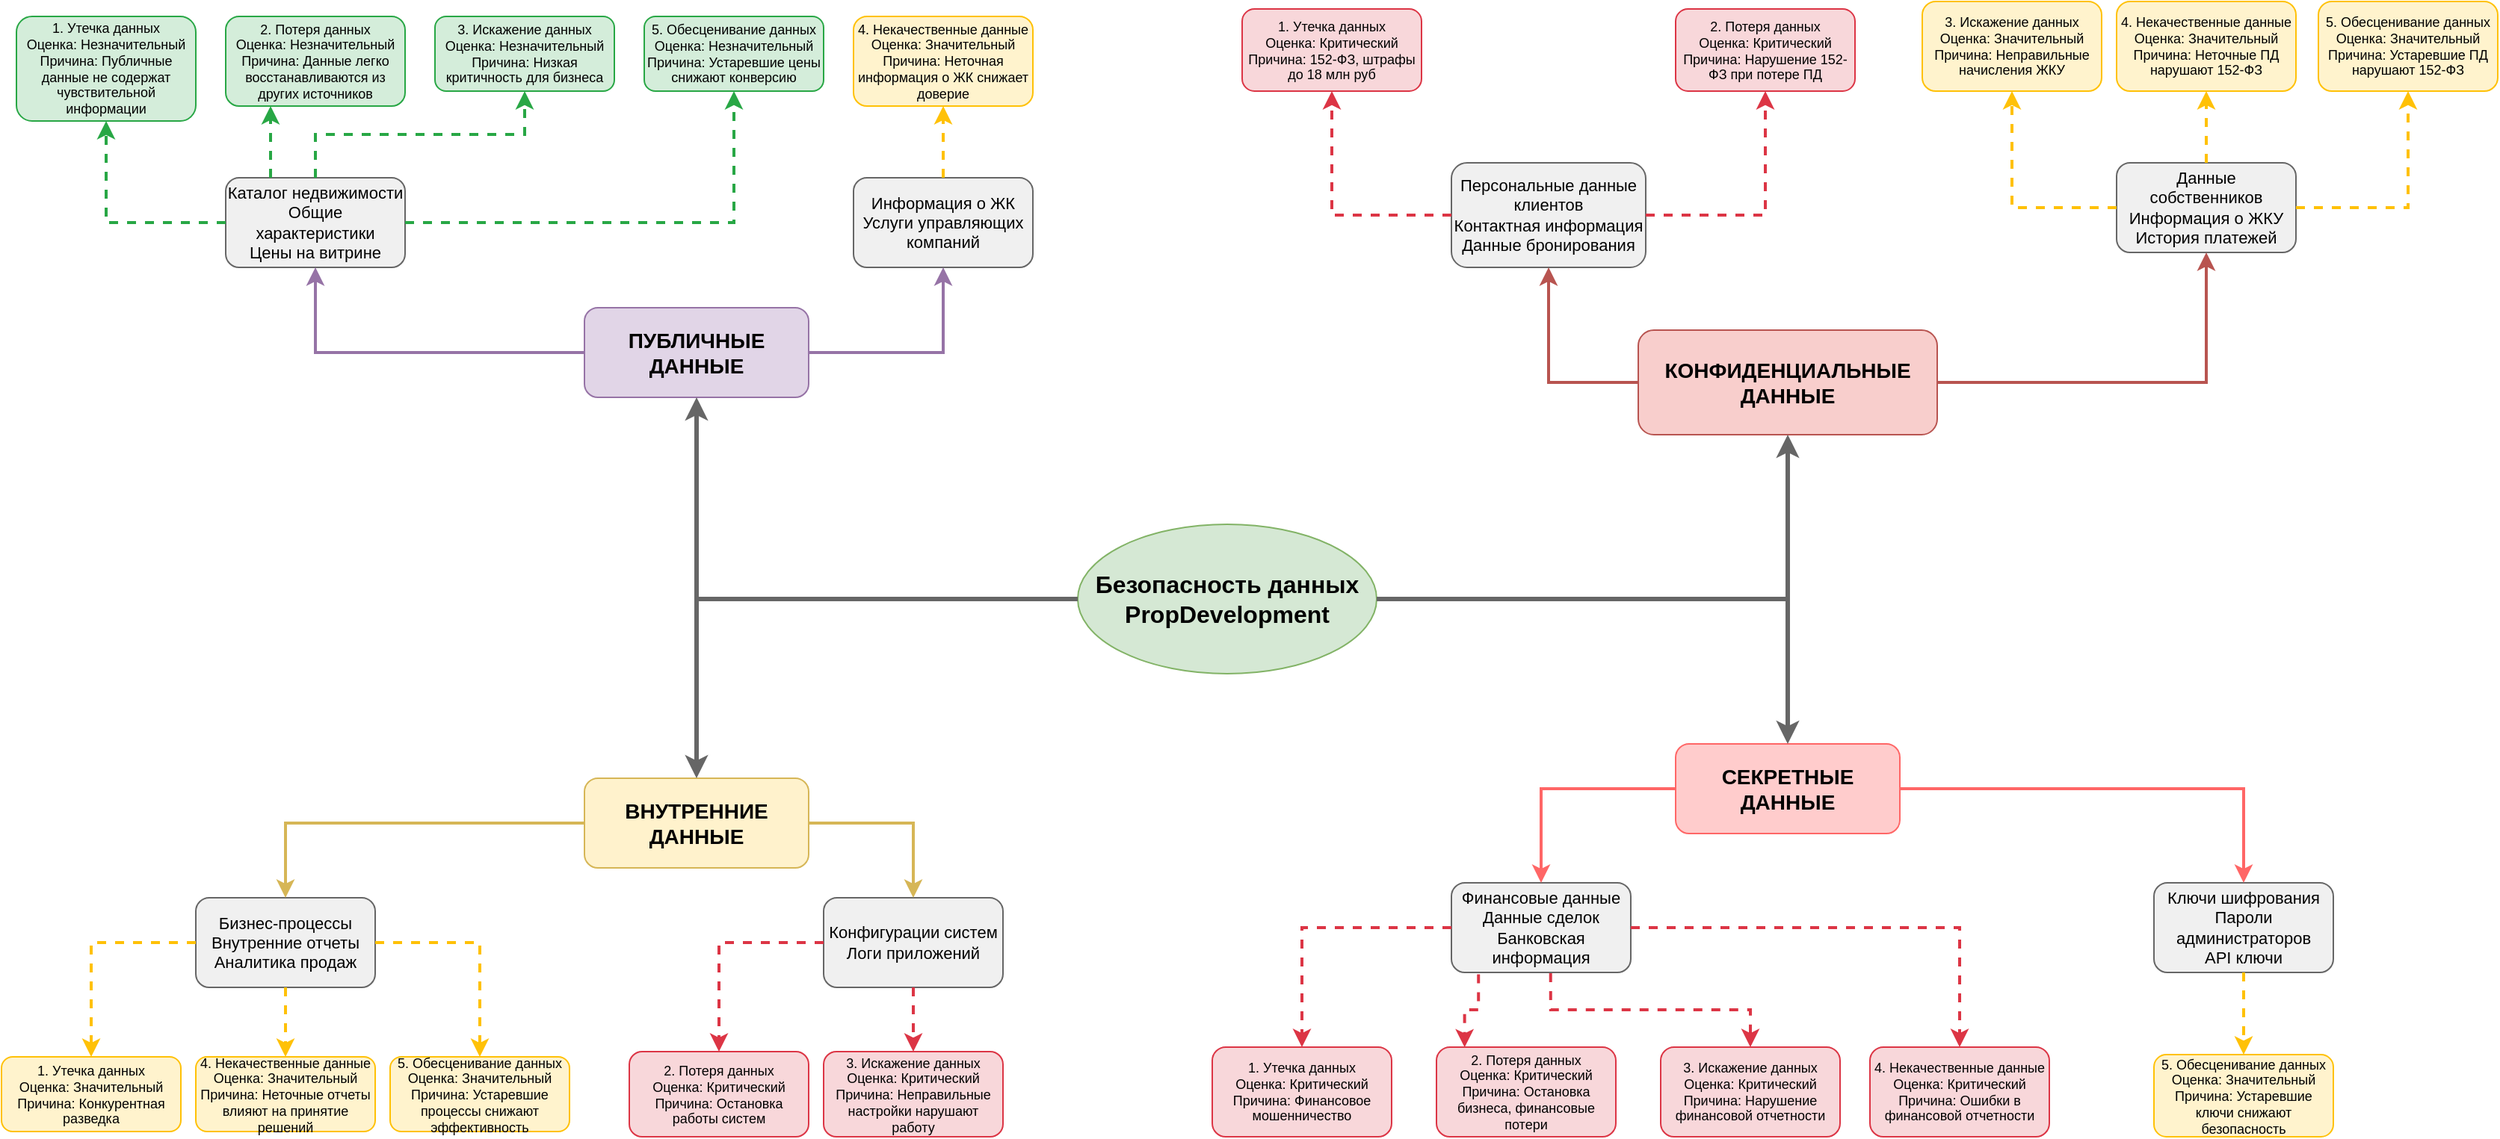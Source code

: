 <?xml version="1.0" encoding="UTF-8"?>
<mxfile version="28.2.2">
  <diagram id="j3Dvu4dXW_At1o0dzZsP" name="Безопасность данных PropDevelopment">
    <mxGraphModel dx="373" dy="-2" grid="1" gridSize="10" guides="1" tooltips="1" connect="1" arrows="1" fold="1" page="1" pageScale="1" pageWidth="827" pageHeight="1169" math="0" shadow="0">
      <root>
        <mxCell id="0" />
        <mxCell id="1" parent="0" />
        <mxCell id="i5FcCWGsdcb28Nr8ZSyR-1" value="Безопасность данных PropDevelopment" style="ellipse;whiteSpace=wrap;html=1;fillColor=#d5e8d4;strokeColor=#82b366;fontSize=16;fontStyle=1;" vertex="1" parent="1">
          <mxGeometry x="2410" y="2510" width="200" height="100" as="geometry" />
        </mxCell>
        <mxCell id="i5FcCWGsdcb28Nr8ZSyR-2" value="ПУБЛИЧНЫЕ ДАННЫЕ" style="rounded=1;whiteSpace=wrap;html=1;fillColor=#e1d5e7;strokeColor=#9673a6;fontSize=14;fontStyle=1;" vertex="1" parent="1">
          <mxGeometry x="2080" y="2365" width="150" height="60" as="geometry" />
        </mxCell>
        <mxCell id="i5FcCWGsdcb28Nr8ZSyR-3" value="Каталог недвижимости&#xa;Общие характеристики&#xa;Цены на витрине" style="rounded=1;whiteSpace=wrap;html=1;fillColor=#f0f0f0;strokeColor=#666666;fontSize=11;" vertex="1" parent="1">
          <mxGeometry x="1840" y="2278" width="120" height="60" as="geometry" />
        </mxCell>
        <mxCell id="i5FcCWGsdcb28Nr8ZSyR-4" value="Информация о ЖК&#xa;Услуги управляющих компаний" style="rounded=1;whiteSpace=wrap;html=1;fillColor=#f0f0f0;strokeColor=#666666;fontSize=11;" vertex="1" parent="1">
          <mxGeometry x="2260" y="2278" width="120" height="60" as="geometry" />
        </mxCell>
        <mxCell id="i5FcCWGsdcb28Nr8ZSyR-5" value="1. Утечка данных&#xa;Оценка: Незначительный&#xa;Причина: Публичные данные не содержат чувствительной информации" style="rounded=1;whiteSpace=wrap;html=1;fillColor=#d4edda;strokeColor=#28a745;fontSize=9;" vertex="1" parent="1">
          <mxGeometry x="1700" y="2170" width="120" height="70" as="geometry" />
        </mxCell>
        <mxCell id="i5FcCWGsdcb28Nr8ZSyR-6" value="3. Искажение данных&#xa;Оценка: Незначительный&#xa;Причина: Низкая критичность для бизнеса" style="rounded=1;whiteSpace=wrap;html=1;fillColor=#d4edda;strokeColor=#28a745;fontSize=9;" vertex="1" parent="1">
          <mxGeometry x="1980" y="2170" width="120" height="50" as="geometry" />
        </mxCell>
        <mxCell id="i5FcCWGsdcb28Nr8ZSyR-7" value="5. Обесценивание данных&#xa;Оценка: Незначительный&#xa;Причина: Устаревшие цены снижают конверсию" style="rounded=1;whiteSpace=wrap;html=1;fillColor=#d4edda;strokeColor=#28a745;fontSize=9;" vertex="1" parent="1">
          <mxGeometry x="2120" y="2170" width="120" height="50" as="geometry" />
        </mxCell>
        <mxCell id="i5FcCWGsdcb28Nr8ZSyR-8" value="2. Потеря данных&#xa;Оценка: Незначительный&#xa;Причина: Данные легко восстанавливаются из других источников" style="rounded=1;whiteSpace=wrap;html=1;fillColor=#d4edda;strokeColor=#28a745;fontSize=9;" vertex="1" parent="1">
          <mxGeometry x="1840" y="2170" width="120" height="60" as="geometry" />
        </mxCell>
        <mxCell id="i5FcCWGsdcb28Nr8ZSyR-9" value="4. Некачественные данные&#xa;Оценка: Значительный&#xa;Причина: Неточная информация о ЖК снижает доверие" style="rounded=1;whiteSpace=wrap;html=1;fillColor=#fff3cd;strokeColor=#ffc107;fontSize=9;" vertex="1" parent="1">
          <mxGeometry x="2260" y="2170" width="120" height="60" as="geometry" />
        </mxCell>
        <mxCell id="i5FcCWGsdcb28Nr8ZSyR-10" value="ВНУТРЕННИЕ ДАННЫЕ" style="rounded=1;whiteSpace=wrap;html=1;fillColor=#fff2cc;strokeColor=#d6b656;fontSize=14;fontStyle=1;" vertex="1" parent="1">
          <mxGeometry x="2080" y="2680" width="150" height="60" as="geometry" />
        </mxCell>
        <mxCell id="i5FcCWGsdcb28Nr8ZSyR-11" value="Бизнес-процессы&#xa;Внутренние отчеты&#xa;Аналитика продаж" style="rounded=1;whiteSpace=wrap;html=1;fillColor=#f0f0f0;strokeColor=#666666;fontSize=11;" vertex="1" parent="1">
          <mxGeometry x="1820" y="2760" width="120" height="60" as="geometry" />
        </mxCell>
        <mxCell id="i5FcCWGsdcb28Nr8ZSyR-12" value="Конфигурации систем&#xa;Логи приложений" style="rounded=1;whiteSpace=wrap;html=1;fillColor=#f0f0f0;strokeColor=#666666;fontSize=11;" vertex="1" parent="1">
          <mxGeometry x="2240" y="2760" width="120" height="60" as="geometry" />
        </mxCell>
        <mxCell id="i5FcCWGsdcb28Nr8ZSyR-13" value="1. Утечка данных&#xa;Оценка: Значительный&#xa;Причина: Конкурентная разведка" style="rounded=1;whiteSpace=wrap;html=1;fillColor=#fff3cd;strokeColor=#ffc107;fontSize=9;" vertex="1" parent="1">
          <mxGeometry x="1690" y="2866.5" width="120" height="50" as="geometry" />
        </mxCell>
        <mxCell id="i5FcCWGsdcb28Nr8ZSyR-14" value="4. Некачественные данные&#xa;Оценка: Значительный&#xa;Причина: Неточные отчеты влияют на принятие решений" style="rounded=1;whiteSpace=wrap;html=1;fillColor=#fff3cd;strokeColor=#ffc107;fontSize=9;" vertex="1" parent="1">
          <mxGeometry x="1820" y="2866.5" width="120" height="50" as="geometry" />
        </mxCell>
        <mxCell id="i5FcCWGsdcb28Nr8ZSyR-15" value="5. Обесценивание данных&#xa;Оценка: Значительный&#xa;Причина: Устаревшие процессы снижают эффективность" style="rounded=1;whiteSpace=wrap;html=1;fillColor=#fff3cd;strokeColor=#ffc107;fontSize=9;" vertex="1" parent="1">
          <mxGeometry x="1950" y="2866.5" width="120" height="50" as="geometry" />
        </mxCell>
        <mxCell id="i5FcCWGsdcb28Nr8ZSyR-16" value="2. Потеря данных&#xa;Оценка: Критический&#xa;Причина: Остановка работы систем" style="rounded=1;whiteSpace=wrap;html=1;fillColor=#f8d7da;strokeColor=#dc3545;fontSize=9;" vertex="1" parent="1">
          <mxGeometry x="2110" y="2863" width="120" height="57" as="geometry" />
        </mxCell>
        <mxCell id="i5FcCWGsdcb28Nr8ZSyR-17" value="3. Искажение данных&#xa;Оценка: Критический&#xa;Причина: Неправильные настройки нарушают работу" style="rounded=1;whiteSpace=wrap;html=1;fillColor=#f8d7da;strokeColor=#dc3545;fontSize=9;" vertex="1" parent="1">
          <mxGeometry x="2240" y="2863" width="120" height="57" as="geometry" />
        </mxCell>
        <mxCell id="i5FcCWGsdcb28Nr8ZSyR-18" value="КОНФИДЕНЦИАЛЬНЫЕ ДАННЫЕ" style="rounded=1;whiteSpace=wrap;html=1;fillColor=#f8cecc;strokeColor=#b85450;fontSize=14;fontStyle=1;" vertex="1" parent="1">
          <mxGeometry x="2785" y="2380" width="200" height="70" as="geometry" />
        </mxCell>
        <mxCell id="i5FcCWGsdcb28Nr8ZSyR-19" value="Персональные данные клиентов&#xa;Контактная информация&#xa;Данные бронирования" style="rounded=1;whiteSpace=wrap;html=1;fillColor=#f0f0f0;strokeColor=#666666;fontSize=11;" vertex="1" parent="1">
          <mxGeometry x="2660" y="2268" width="130" height="70" as="geometry" />
        </mxCell>
        <mxCell id="i5FcCWGsdcb28Nr8ZSyR-20" value="Данные собственников&#xa;Информация о ЖКУ&#xa;История платежей" style="rounded=1;whiteSpace=wrap;html=1;fillColor=#f0f0f0;strokeColor=#666666;fontSize=11;" vertex="1" parent="1">
          <mxGeometry x="3105" y="2268" width="120" height="60" as="geometry" />
        </mxCell>
        <mxCell id="i5FcCWGsdcb28Nr8ZSyR-21" value="1. Утечка данных&#xa;Оценка: Критический&#xa;Причина: 152-ФЗ, штрафы до 18 млн руб" style="rounded=1;whiteSpace=wrap;html=1;fillColor=#f8d7da;strokeColor=#dc3545;fontSize=9;" vertex="1" parent="1">
          <mxGeometry x="2520" y="2165" width="120" height="55" as="geometry" />
        </mxCell>
        <mxCell id="i5FcCWGsdcb28Nr8ZSyR-22" value="2. Потеря данных&#xa;Оценка: Критический&#xa;Причина: Нарушение 152-ФЗ при потере ПД" style="rounded=1;whiteSpace=wrap;html=1;fillColor=#f8d7da;strokeColor=#dc3545;fontSize=9;" vertex="1" parent="1">
          <mxGeometry x="2810" y="2165" width="120" height="55" as="geometry" />
        </mxCell>
        <mxCell id="i5FcCWGsdcb28Nr8ZSyR-23" value="4. Некачественные данные&#xa;Оценка: Значительный&#xa;Причина: Неточные ПД нарушают 152-ФЗ" style="rounded=1;whiteSpace=wrap;html=1;fillColor=#fff3cd;strokeColor=#ffc107;fontSize=9;" vertex="1" parent="1">
          <mxGeometry x="3105" y="2160" width="120" height="60" as="geometry" />
        </mxCell>
        <mxCell id="i5FcCWGsdcb28Nr8ZSyR-24" value="3. Искажение данных&#xa;Оценка: Значительный&#xa;Причина: Неправильные начисления ЖКУ" style="rounded=1;whiteSpace=wrap;html=1;fillColor=#fff3cd;strokeColor=#ffc107;fontSize=9;" vertex="1" parent="1">
          <mxGeometry x="2975" y="2160" width="120" height="60" as="geometry" />
        </mxCell>
        <mxCell id="i5FcCWGsdcb28Nr8ZSyR-25" value="5. Обесценивание данных&#xa;Оценка: Значительный&#xa;Причина: Устаревшие ПД нарушают 152-ФЗ" style="rounded=1;whiteSpace=wrap;html=1;fillColor=#fff3cd;strokeColor=#ffc107;fontSize=9;" vertex="1" parent="1">
          <mxGeometry x="3240" y="2160" width="120" height="60" as="geometry" />
        </mxCell>
        <mxCell id="i5FcCWGsdcb28Nr8ZSyR-26" value="СЕКРЕТНЫЕ ДАННЫЕ" style="rounded=1;whiteSpace=wrap;html=1;fillColor=#ffcccc;strokeColor=#ff6666;fontSize=14;fontStyle=1;" vertex="1" parent="1">
          <mxGeometry x="2810" y="2657" width="150" height="60" as="geometry" />
        </mxCell>
        <mxCell id="i5FcCWGsdcb28Nr8ZSyR-27" value="Финансовые данные&#xa;Данные сделок&#xa;Банковская информация" style="rounded=1;whiteSpace=wrap;html=1;fillColor=#f0f0f0;strokeColor=#666666;fontSize=11;" vertex="1" parent="1">
          <mxGeometry x="2660" y="2750" width="120" height="60" as="geometry" />
        </mxCell>
        <mxCell id="i5FcCWGsdcb28Nr8ZSyR-28" value="Ключи шифрования&#xa;Пароли администраторов&#xa;API ключи" style="rounded=1;whiteSpace=wrap;html=1;fillColor=#f0f0f0;strokeColor=#666666;fontSize=11;" vertex="1" parent="1">
          <mxGeometry x="3130" y="2750" width="120" height="60" as="geometry" />
        </mxCell>
        <mxCell id="i5FcCWGsdcb28Nr8ZSyR-29" value="1. Утечка данных&#xa;Оценка: Критический&#xa;Причина: Финансовое мошенничество" style="rounded=1;whiteSpace=wrap;html=1;fillColor=#f8d7da;strokeColor=#dc3545;fontSize=9;" vertex="1" parent="1">
          <mxGeometry x="2500" y="2860" width="120" height="60" as="geometry" />
        </mxCell>
        <mxCell id="i5FcCWGsdcb28Nr8ZSyR-30" value="2. Потеря данных&#xa;Оценка: Критический&#xa;Причина: Остановка бизнеса, финансовые потери" style="rounded=1;whiteSpace=wrap;html=1;fillColor=#f8d7da;strokeColor=#dc3545;fontSize=9;" vertex="1" parent="1">
          <mxGeometry x="2650" y="2860" width="120" height="60" as="geometry" />
        </mxCell>
        <mxCell id="i5FcCWGsdcb28Nr8ZSyR-31" value="3. Искажение данных&#xa;Оценка: Критический&#xa;Причина: Нарушение финансовой отчетности" style="rounded=1;whiteSpace=wrap;html=1;fillColor=#f8d7da;strokeColor=#dc3545;fontSize=9;" vertex="1" parent="1">
          <mxGeometry x="2800" y="2860" width="120" height="60" as="geometry" />
        </mxCell>
        <mxCell id="i5FcCWGsdcb28Nr8ZSyR-32" value="4. Некачественные данные&#xa;Оценка: Критический&#xa;Причина: Ошибки в финансовой отчетности" style="rounded=1;whiteSpace=wrap;html=1;fillColor=#f8d7da;strokeColor=#dc3545;fontSize=9;" vertex="1" parent="1">
          <mxGeometry x="2940" y="2860" width="120" height="60" as="geometry" />
        </mxCell>
        <mxCell id="i5FcCWGsdcb28Nr8ZSyR-33" value="5. Обесценивание данных&#xa;Оценка: Значительный&#xa;Причина: Устаревшие ключи снижают безопасность" style="rounded=1;whiteSpace=wrap;html=1;fillColor=#fff3cd;strokeColor=#ffc107;fontSize=9;" vertex="1" parent="1">
          <mxGeometry x="3130" y="2865" width="120" height="55" as="geometry" />
        </mxCell>
        <mxCell id="i5FcCWGsdcb28Nr8ZSyR-34" style="edgeStyle=orthogonalEdgeStyle;rounded=0;orthogonalLoop=1;jettySize=auto;html=1;strokeWidth=3;strokeColor=#666666;" edge="1" parent="1" source="i5FcCWGsdcb28Nr8ZSyR-1" target="i5FcCWGsdcb28Nr8ZSyR-2">
          <mxGeometry relative="1" as="geometry" />
        </mxCell>
        <mxCell id="i5FcCWGsdcb28Nr8ZSyR-35" style="edgeStyle=orthogonalEdgeStyle;rounded=0;orthogonalLoop=1;jettySize=auto;html=1;strokeWidth=3;strokeColor=#666666;" edge="1" parent="1" source="i5FcCWGsdcb28Nr8ZSyR-1" target="i5FcCWGsdcb28Nr8ZSyR-10">
          <mxGeometry relative="1" as="geometry" />
        </mxCell>
        <mxCell id="i5FcCWGsdcb28Nr8ZSyR-36" style="edgeStyle=orthogonalEdgeStyle;rounded=0;orthogonalLoop=1;jettySize=auto;html=1;strokeWidth=3;strokeColor=#666666;" edge="1" parent="1" source="i5FcCWGsdcb28Nr8ZSyR-1" target="i5FcCWGsdcb28Nr8ZSyR-18">
          <mxGeometry relative="1" as="geometry" />
        </mxCell>
        <mxCell id="i5FcCWGsdcb28Nr8ZSyR-37" style="edgeStyle=orthogonalEdgeStyle;rounded=0;orthogonalLoop=1;jettySize=auto;html=1;strokeWidth=3;strokeColor=#666666;" edge="1" parent="1" source="i5FcCWGsdcb28Nr8ZSyR-1" target="i5FcCWGsdcb28Nr8ZSyR-26">
          <mxGeometry relative="1" as="geometry" />
        </mxCell>
        <mxCell id="i5FcCWGsdcb28Nr8ZSyR-38" style="edgeStyle=orthogonalEdgeStyle;rounded=0;orthogonalLoop=1;jettySize=auto;html=1;strokeWidth=2;strokeColor=#9673a6;" edge="1" parent="1" source="i5FcCWGsdcb28Nr8ZSyR-2" target="i5FcCWGsdcb28Nr8ZSyR-3">
          <mxGeometry relative="1" as="geometry" />
        </mxCell>
        <mxCell id="i5FcCWGsdcb28Nr8ZSyR-39" style="edgeStyle=orthogonalEdgeStyle;rounded=0;orthogonalLoop=1;jettySize=auto;html=1;strokeWidth=2;strokeColor=#9673a6;" edge="1" parent="1" source="i5FcCWGsdcb28Nr8ZSyR-2" target="i5FcCWGsdcb28Nr8ZSyR-4">
          <mxGeometry relative="1" as="geometry" />
        </mxCell>
        <mxCell id="i5FcCWGsdcb28Nr8ZSyR-40" style="edgeStyle=orthogonalEdgeStyle;rounded=0;orthogonalLoop=1;jettySize=auto;html=1;strokeWidth=2;strokeColor=#d6b656;" edge="1" parent="1" source="i5FcCWGsdcb28Nr8ZSyR-10" target="i5FcCWGsdcb28Nr8ZSyR-11">
          <mxGeometry relative="1" as="geometry" />
        </mxCell>
        <mxCell id="i5FcCWGsdcb28Nr8ZSyR-41" style="edgeStyle=orthogonalEdgeStyle;rounded=0;orthogonalLoop=1;jettySize=auto;html=1;strokeWidth=2;strokeColor=#d6b656;" edge="1" parent="1" source="i5FcCWGsdcb28Nr8ZSyR-10" target="i5FcCWGsdcb28Nr8ZSyR-12">
          <mxGeometry relative="1" as="geometry" />
        </mxCell>
        <mxCell id="i5FcCWGsdcb28Nr8ZSyR-42" style="edgeStyle=orthogonalEdgeStyle;rounded=0;orthogonalLoop=1;jettySize=auto;html=1;strokeWidth=2;strokeColor=#b85450;exitX=0;exitY=0.5;exitDx=0;exitDy=0;" edge="1" parent="1" source="i5FcCWGsdcb28Nr8ZSyR-18" target="i5FcCWGsdcb28Nr8ZSyR-19">
          <mxGeometry relative="1" as="geometry" />
        </mxCell>
        <mxCell id="i5FcCWGsdcb28Nr8ZSyR-43" style="edgeStyle=orthogonalEdgeStyle;rounded=0;orthogonalLoop=1;jettySize=auto;html=1;strokeWidth=2;strokeColor=#b85450;" edge="1" parent="1" source="i5FcCWGsdcb28Nr8ZSyR-18" target="i5FcCWGsdcb28Nr8ZSyR-20">
          <mxGeometry relative="1" as="geometry" />
        </mxCell>
        <mxCell id="i5FcCWGsdcb28Nr8ZSyR-44" style="edgeStyle=orthogonalEdgeStyle;rounded=0;orthogonalLoop=1;jettySize=auto;html=1;strokeWidth=2;strokeColor=#ff6666;" edge="1" parent="1" source="i5FcCWGsdcb28Nr8ZSyR-26" target="i5FcCWGsdcb28Nr8ZSyR-27">
          <mxGeometry relative="1" as="geometry" />
        </mxCell>
        <mxCell id="i5FcCWGsdcb28Nr8ZSyR-45" style="edgeStyle=orthogonalEdgeStyle;rounded=0;orthogonalLoop=1;jettySize=auto;html=1;strokeWidth=2;strokeColor=#ff6666;" edge="1" parent="1" source="i5FcCWGsdcb28Nr8ZSyR-26" target="i5FcCWGsdcb28Nr8ZSyR-28">
          <mxGeometry relative="1" as="geometry" />
        </mxCell>
        <mxCell id="i5FcCWGsdcb28Nr8ZSyR-46" style="edgeStyle=orthogonalEdgeStyle;rounded=0;orthogonalLoop=1;jettySize=auto;html=1;strokeWidth=2;strokeColor=#28a745;dashed=1;" edge="1" parent="1" source="i5FcCWGsdcb28Nr8ZSyR-3" target="i5FcCWGsdcb28Nr8ZSyR-5">
          <mxGeometry relative="1" as="geometry" />
        </mxCell>
        <mxCell id="i5FcCWGsdcb28Nr8ZSyR-47" style="edgeStyle=orthogonalEdgeStyle;rounded=0;orthogonalLoop=1;jettySize=auto;html=1;strokeWidth=2;strokeColor=#28a745;dashed=1;exitX=0.5;exitY=0;exitDx=0;exitDy=0;" edge="1" parent="1" source="i5FcCWGsdcb28Nr8ZSyR-3" target="i5FcCWGsdcb28Nr8ZSyR-6">
          <mxGeometry relative="1" as="geometry" />
        </mxCell>
        <mxCell id="i5FcCWGsdcb28Nr8ZSyR-48" style="edgeStyle=orthogonalEdgeStyle;rounded=0;orthogonalLoop=1;jettySize=auto;html=1;strokeWidth=2;strokeColor=#28a745;dashed=1;" edge="1" parent="1" source="i5FcCWGsdcb28Nr8ZSyR-3" target="i5FcCWGsdcb28Nr8ZSyR-7">
          <mxGeometry relative="1" as="geometry" />
        </mxCell>
        <mxCell id="i5FcCWGsdcb28Nr8ZSyR-49" style="edgeStyle=orthogonalEdgeStyle;rounded=0;orthogonalLoop=1;jettySize=auto;html=1;strokeWidth=2;strokeColor=#28a745;dashed=1;exitX=0.25;exitY=0;exitDx=0;exitDy=0;entryX=0.25;entryY=1;entryDx=0;entryDy=0;" edge="1" parent="1" source="i5FcCWGsdcb28Nr8ZSyR-3" target="i5FcCWGsdcb28Nr8ZSyR-8">
          <mxGeometry relative="1" as="geometry" />
        </mxCell>
        <mxCell id="i5FcCWGsdcb28Nr8ZSyR-50" style="edgeStyle=orthogonalEdgeStyle;rounded=0;orthogonalLoop=1;jettySize=auto;html=1;strokeWidth=2;strokeColor=#ffc107;dashed=1;" edge="1" parent="1" source="i5FcCWGsdcb28Nr8ZSyR-4" target="i5FcCWGsdcb28Nr8ZSyR-9">
          <mxGeometry relative="1" as="geometry" />
        </mxCell>
        <mxCell id="i5FcCWGsdcb28Nr8ZSyR-51" style="edgeStyle=orthogonalEdgeStyle;rounded=0;orthogonalLoop=1;jettySize=auto;html=1;strokeWidth=2;strokeColor=#ffc107;dashed=1;" edge="1" parent="1" source="i5FcCWGsdcb28Nr8ZSyR-11" target="i5FcCWGsdcb28Nr8ZSyR-13">
          <mxGeometry relative="1" as="geometry" />
        </mxCell>
        <mxCell id="i5FcCWGsdcb28Nr8ZSyR-52" style="edgeStyle=orthogonalEdgeStyle;rounded=0;orthogonalLoop=1;jettySize=auto;html=1;strokeWidth=2;strokeColor=#ffc107;dashed=1;" edge="1" parent="1" source="i5FcCWGsdcb28Nr8ZSyR-11" target="i5FcCWGsdcb28Nr8ZSyR-14">
          <mxGeometry relative="1" as="geometry" />
        </mxCell>
        <mxCell id="i5FcCWGsdcb28Nr8ZSyR-53" style="edgeStyle=orthogonalEdgeStyle;rounded=0;orthogonalLoop=1;jettySize=auto;html=1;strokeWidth=2;strokeColor=#ffc107;dashed=1;" edge="1" parent="1" source="i5FcCWGsdcb28Nr8ZSyR-11" target="i5FcCWGsdcb28Nr8ZSyR-15">
          <mxGeometry relative="1" as="geometry" />
        </mxCell>
        <mxCell id="i5FcCWGsdcb28Nr8ZSyR-54" style="edgeStyle=orthogonalEdgeStyle;rounded=0;orthogonalLoop=1;jettySize=auto;html=1;strokeWidth=2;strokeColor=#dc3545;dashed=1;" edge="1" parent="1" source="i5FcCWGsdcb28Nr8ZSyR-12" target="i5FcCWGsdcb28Nr8ZSyR-16">
          <mxGeometry relative="1" as="geometry" />
        </mxCell>
        <mxCell id="i5FcCWGsdcb28Nr8ZSyR-55" style="edgeStyle=orthogonalEdgeStyle;rounded=0;orthogonalLoop=1;jettySize=auto;html=1;strokeWidth=2;strokeColor=#dc3545;dashed=1;" edge="1" parent="1" source="i5FcCWGsdcb28Nr8ZSyR-12" target="i5FcCWGsdcb28Nr8ZSyR-17">
          <mxGeometry relative="1" as="geometry" />
        </mxCell>
        <mxCell id="i5FcCWGsdcb28Nr8ZSyR-56" style="edgeStyle=orthogonalEdgeStyle;rounded=0;orthogonalLoop=1;jettySize=auto;html=1;strokeWidth=2;strokeColor=#dc3545;dashed=1;" edge="1" parent="1" source="i5FcCWGsdcb28Nr8ZSyR-19" target="i5FcCWGsdcb28Nr8ZSyR-21">
          <mxGeometry relative="1" as="geometry" />
        </mxCell>
        <mxCell id="i5FcCWGsdcb28Nr8ZSyR-57" style="edgeStyle=orthogonalEdgeStyle;rounded=0;orthogonalLoop=1;jettySize=auto;html=1;strokeWidth=2;strokeColor=#dc3545;dashed=1;" edge="1" parent="1" source="i5FcCWGsdcb28Nr8ZSyR-19" target="i5FcCWGsdcb28Nr8ZSyR-22">
          <mxGeometry relative="1" as="geometry" />
        </mxCell>
        <mxCell id="i5FcCWGsdcb28Nr8ZSyR-58" style="edgeStyle=orthogonalEdgeStyle;rounded=0;orthogonalLoop=1;jettySize=auto;html=1;strokeWidth=2;strokeColor=#ffc107;dashed=1;exitX=0.5;exitY=0;exitDx=0;exitDy=0;" edge="1" parent="1" source="i5FcCWGsdcb28Nr8ZSyR-20" target="i5FcCWGsdcb28Nr8ZSyR-23">
          <mxGeometry relative="1" as="geometry" />
        </mxCell>
        <mxCell id="i5FcCWGsdcb28Nr8ZSyR-59" style="edgeStyle=orthogonalEdgeStyle;rounded=0;orthogonalLoop=1;jettySize=auto;html=1;strokeWidth=2;strokeColor=#ffc107;dashed=1;" edge="1" parent="1" source="i5FcCWGsdcb28Nr8ZSyR-20" target="i5FcCWGsdcb28Nr8ZSyR-24">
          <mxGeometry relative="1" as="geometry" />
        </mxCell>
        <mxCell id="i5FcCWGsdcb28Nr8ZSyR-60" style="edgeStyle=orthogonalEdgeStyle;rounded=0;orthogonalLoop=1;jettySize=auto;html=1;strokeWidth=2;strokeColor=#ffc107;dashed=1;" edge="1" parent="1" source="i5FcCWGsdcb28Nr8ZSyR-20" target="i5FcCWGsdcb28Nr8ZSyR-25">
          <mxGeometry relative="1" as="geometry" />
        </mxCell>
        <mxCell id="i5FcCWGsdcb28Nr8ZSyR-61" style="edgeStyle=orthogonalEdgeStyle;rounded=0;orthogonalLoop=1;jettySize=auto;html=1;strokeWidth=2;strokeColor=#dc3545;dashed=1;" edge="1" parent="1" source="i5FcCWGsdcb28Nr8ZSyR-27" target="i5FcCWGsdcb28Nr8ZSyR-29">
          <mxGeometry relative="1" as="geometry" />
        </mxCell>
        <mxCell id="i5FcCWGsdcb28Nr8ZSyR-62" style="edgeStyle=orthogonalEdgeStyle;rounded=0;orthogonalLoop=1;jettySize=auto;html=1;strokeWidth=2;strokeColor=#dc3545;dashed=1;exitX=0.151;exitY=1.02;exitDx=0;exitDy=0;exitPerimeter=0;entryX=0.157;entryY=0.003;entryDx=0;entryDy=0;entryPerimeter=0;" edge="1" parent="1" source="i5FcCWGsdcb28Nr8ZSyR-27" target="i5FcCWGsdcb28Nr8ZSyR-30">
          <mxGeometry relative="1" as="geometry" />
        </mxCell>
        <mxCell id="i5FcCWGsdcb28Nr8ZSyR-63" style="edgeStyle=orthogonalEdgeStyle;rounded=0;orthogonalLoop=1;jettySize=auto;html=1;strokeWidth=2;strokeColor=#dc3545;dashed=1;exitX=0.553;exitY=1.008;exitDx=0;exitDy=0;exitPerimeter=0;" edge="1" parent="1" source="i5FcCWGsdcb28Nr8ZSyR-27" target="i5FcCWGsdcb28Nr8ZSyR-31">
          <mxGeometry relative="1" as="geometry" />
        </mxCell>
        <mxCell id="i5FcCWGsdcb28Nr8ZSyR-64" style="edgeStyle=orthogonalEdgeStyle;rounded=0;orthogonalLoop=1;jettySize=auto;html=1;strokeWidth=2;strokeColor=#dc3545;dashed=1;" edge="1" parent="1" source="i5FcCWGsdcb28Nr8ZSyR-27" target="i5FcCWGsdcb28Nr8ZSyR-32">
          <mxGeometry relative="1" as="geometry" />
        </mxCell>
        <mxCell id="i5FcCWGsdcb28Nr8ZSyR-65" style="edgeStyle=orthogonalEdgeStyle;rounded=0;orthogonalLoop=1;jettySize=auto;html=1;strokeWidth=2;strokeColor=#ffc107;dashed=1;" edge="1" parent="1" source="i5FcCWGsdcb28Nr8ZSyR-28" target="i5FcCWGsdcb28Nr8ZSyR-33">
          <mxGeometry relative="1" as="geometry" />
        </mxCell>
      </root>
    </mxGraphModel>
  </diagram>
</mxfile>

